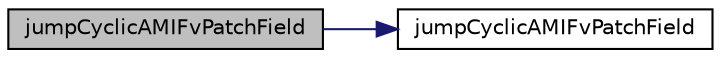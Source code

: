 digraph "jumpCyclicAMIFvPatchField"
{
  bgcolor="transparent";
  edge [fontname="Helvetica",fontsize="10",labelfontname="Helvetica",labelfontsize="10"];
  node [fontname="Helvetica",fontsize="10",shape=record];
  rankdir="LR";
  Node6 [label="jumpCyclicAMIFvPatchField",height=0.2,width=0.4,color="black", fillcolor="grey75", style="filled", fontcolor="black"];
  Node6 -> Node7 [color="midnightblue",fontsize="10",style="solid",fontname="Helvetica"];
  Node7 [label="jumpCyclicAMIFvPatchField",height=0.2,width=0.4,color="black",URL="$a22825.html#a337bc758ac541ab797e33cca085235e4",tooltip="Construct from patch and internal field. "];
}

